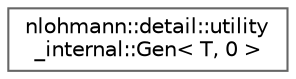 digraph "Graphical Class Hierarchy"
{
 // INTERACTIVE_SVG=YES
 // LATEX_PDF_SIZE
  bgcolor="transparent";
  edge [fontname=Helvetica,fontsize=10,labelfontname=Helvetica,labelfontsize=10];
  node [fontname=Helvetica,fontsize=10,shape=box,height=0.2,width=0.4];
  rankdir="LR";
  Node0 [id="Node000000",label="nlohmann::detail::utility\l_internal::Gen\< T, 0 \>",height=0.2,width=0.4,color="grey40", fillcolor="white", style="filled",URL="$a01245.html",tooltip=" "];
}
